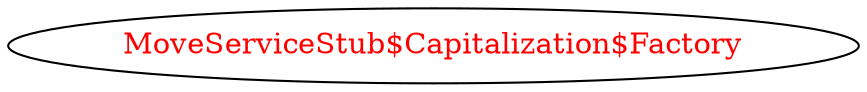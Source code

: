 digraph dependencyGraph {
 concentrate=true;
 ranksep="2.0";
 rankdir="LR"; 
 splines="ortho";
"MoveServiceStub$Capitalization$Factory" [fontcolor="red"];
}